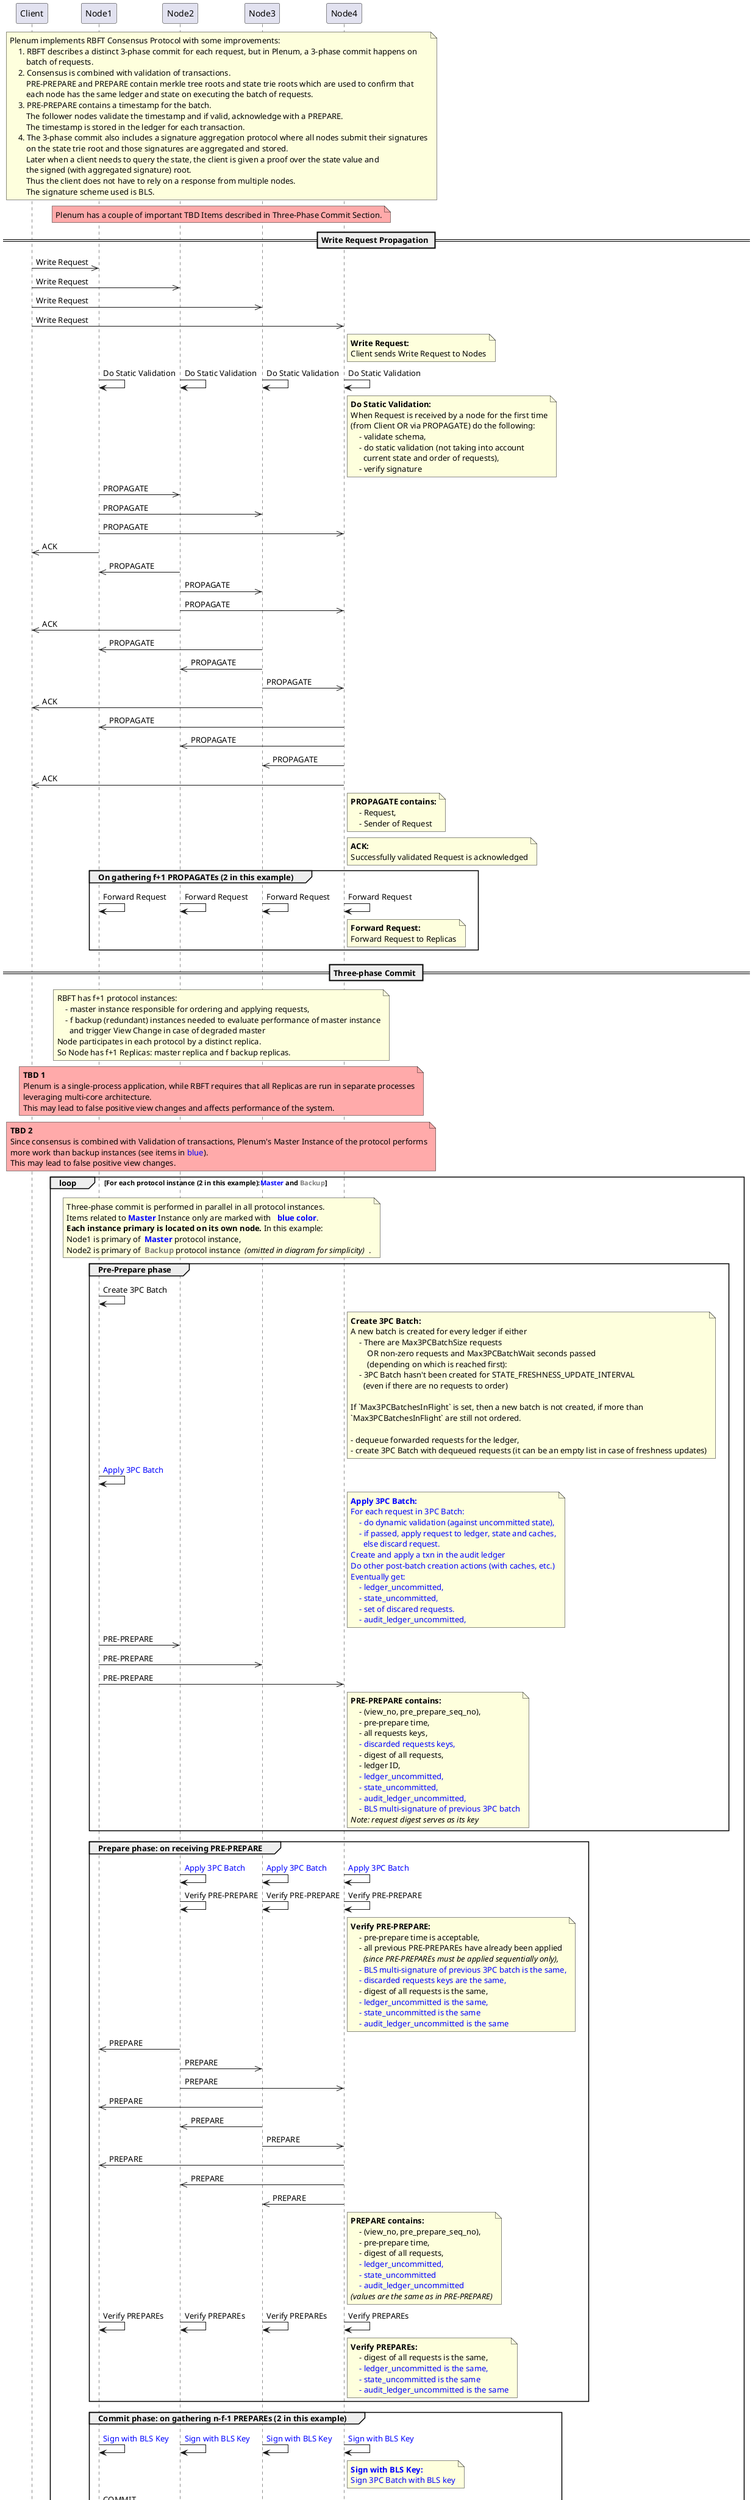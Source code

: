 @startuml
!pragma teoz true
hide footbox

participant Client
participant Node1
participant Node2
participant Node3
participant Node4

note over Node1, Node4
    Plenum implements RBFT Consensus Protocol with some improvements:
        1. RBFT describes a distinct 3-phase commit for each request, but in Plenum, a 3-phase commit happens on
            batch of requests.
        2. Consensus is combined with validation of transactions.
            PRE-PREPARE and PREPARE contain merkle tree roots and state trie roots which are used to confirm that
            each node has the same ledger and state on executing the batch of requests.
        3. PRE-PREPARE contains a timestamp for the batch.
            The follower nodes validate the timestamp and if valid, acknowledge with a PREPARE.
            The timestamp is stored in the ledger for each transaction.
        4. The 3-phase commit also includes a signature aggregation protocol where all nodes submit their signatures
            on the state trie root and those signatures are aggregated and stored.
            Later when a client needs to query the state, the client is given a proof over the state value and
            the signed (with aggregated signature) root.
            Thus the client does not have to rely on a response from multiple nodes.
            The signature scheme used is BLS.
end note

note over Node1, Node4 #FFAAAA
   Plenum has a couple of important TBD Items described in Three-Phase Commit Section.
end note


== Write Request Propagation ==

Client ->> Node1: Write Request
Client ->> Node2: Write Request
Client ->> Node3: Write Request
Client ->> Node4: Write Request
note right Node4
    <b>Write Request:
    Client sends Write Request to Nodes
end note

Node1 -> Node1: Do Static Validation
& Node2 -> Node2: Do Static Validation
& Node3 -> Node3: Do Static Validation
& Node4 -> Node4: Do Static Validation
note right Node4
    <b>Do Static Validation:
    When Request is received by a node for the first time
    (from Client OR via PROPAGATE) do the following:
        - validate schema,
        - do static validation (not taking into account
          current state and order of requests),
        - verify signature
end note

Node1 ->> Node2: PROPAGATE
Node1 ->> Node3: PROPAGATE
Node1 ->> Node4: PROPAGATE
Node1 ->> Client: ACK

Node2 ->> Node1: PROPAGATE
Node2 ->> Node3: PROPAGATE
Node2 ->> Node4: PROPAGATE
Node2 ->> Client: ACK

Node3 ->> Node1: PROPAGATE
Node3 ->> Node2: PROPAGATE
Node3 ->> Node4: PROPAGATE
Node3 ->> Client: ACK

Node4 ->> Node1: PROPAGATE
Node4 ->> Node2: PROPAGATE
Node4 ->> Node3: PROPAGATE
Node4 ->> Client: ACK

note right Node4
    <b>PROPAGATE contains:
        - Request,
        - Sender of Request
end note

note right Node4
    <b>ACK:
    Successfully validated Request is acknowledged
end note

group On gathering f+1 PROPAGATEs (2 in this example)
    Node1 -> Node1: Forward Request
    & Node2 -> Node2: Forward Request
    & Node3 -> Node3: Forward Request
    & Node4 -> Node4: Forward Request
    note right Node4
        <b>Forward Request:
        Forward Request to Replicas
    end note
end note

== Three-phase Commit ==

note over Node1, Node4
    RBFT has f+1 protocol instances:
        - master instance responsible for ordering and applying requests,
        - f backup (redundant) instances needed to evaluate performance of master instance
          and trigger View Change in case of degraded master
    Node participates in each protocol by a distinct replica.
    So Node has f+1 Replicas: master replica and f backup replicas.
end note

note over Node1, Node4 #FFAAAA
    <b>TBD 1
    Plenum is a single-process application, while RBFT requires that all Replicas are run in separate processes
    leveraging multi-core architecture.
    This may lead to false positive view changes and affects performance of the system.
end note

note over Node1, Node4 #FFAAAA
    <b>TBD 2
    Since consensus is combined with Validation of transactions, Plenum's Master Instance of the protocol performs
    more work than backup instances (see items in <color blue>blue</color>).
    This may lead to false positive view changes.
end note

loop For each protocol instance (2 in this example):<color blue>Master</color> and <color gray>Backup</color>

    note over Node1, Node4
        Three-phase commit is performed in parallel in all protocol instances.
        Items related to <color blue><b>Master</b></color> Instance only are marked with   <color blue><b>blue color</b></color>.
        <b>Each instance primary is located on its own node.</b> In this example:
        Node1 is primary of  <color blue><b>Master</b></color> protocol instance,
        Node2 is primary of  <color gray><b>Backup</b></color> protocol instance <i> (omitted in diagram for simplicity)</i>  .
    end note

    group Pre-Prepare phase

        Node1 -> Node1: Create 3PC Batch
        note right Node4
            <b>Create 3PC Batch:</b>
            A new batch is created for every ledger if either
                - There are Max3PCBatchSize requests
                    OR non-zero requests and Max3PCBatchWait seconds passed
                    (depending on which is reached first):
                - 3PC Batch hasn't been created for STATE_FRESHNESS_UPDATE_INTERVAL
                  (even if there are no requests to order)

            If `Max3PCBatchesInFlight` is set, then a new batch is not created, if more than
            `Max3PCBatchesInFlight` are still not ordered.

            - dequeue forwarded requests for the ledger,
            - create 3PC Batch with dequeued requests (it can be an empty list in case of freshness updates)
        end note

        Node1 -> Node1: <color blue>Apply 3PC Batch
        note right Node4 
            <color blue><b>Apply 3PC Batch:
            <color blue>For each request in 3PC Batch:
                <color blue>- do dynamic validation (against uncommitted state),
                <color blue>- if passed, apply request to ledger, state and caches,
                <color blue>  else discard request.
            <color blue>Create and apply a txn in the audit ledger
            <color blue>Do other post-batch creation actions (with caches, etc.)
            <color blue>Eventually get:
                <color blue>- ledger_uncommitted,
                <color blue>- state_uncommitted,
                <color blue>- set of discared requests.
                <color blue>- audit_ledger_uncommitted,
        end note

        Node1 ->> Node2: PRE-PREPARE
        Node1 ->> Node3: PRE-PREPARE
        Node1 ->> Node4: PRE-PREPARE
        note right Node4
            <b>PRE-PREPARE contains:
                - (view_no, pre_prepare_seq_no),
                - pre-prepare time,
                - all requests keys,
                <color blue>- discarded requests keys,
                - digest of all requests,
                - ledger ID,
                <color blue>- ledger_uncommitted,
                <color blue>- state_uncommitted,
                <color blue>- audit_ledger_uncommitted,
                <color blue>- BLS multi-signature of previous 3PC batch
            <i>Note: request digest serves as its key
        end note

    end

    group Prepare phase: on receiving PRE-PREPARE

            Node2 -> Node2: <color blue>Apply 3PC Batch
            & Node3 -> Node3: <color blue>Apply 3PC Batch
            & Node4 -> Node4: <color blue>Apply 3PC Batch

            Node2 -> Node2: Verify PRE-PREPARE
            & Node3 -> Node3: Verify PRE-PREPARE
            & Node4 -> Node4: Verify PRE-PREPARE
            note right Node4
                <b>Verify PRE-PREPARE:
                    - pre-prepare time is acceptable,
                    - all previous PRE-PREPAREs have already been applied
                      <i>(since PRE-PREPAREs must be applied sequentially only),
                    <color blue>- BLS multi-signature of previous 3PC batch is the same,
                    <color blue>- discarded requests keys are the same,
                    - digest of all requests is the same,
                    <color blue>- ledger_uncommitted is the same,
                    <color blue>- state_uncommitted is the same
                    <color blue>- audit_ledger_uncommitted is the same
            end note

            Node2 ->> Node1: PREPARE
            Node2 ->> Node3: PREPARE
            Node2 ->> Node4: PREPARE

            Node3 ->> Node1: PREPARE
            Node3 ->> Node2: PREPARE
            Node3 ->> Node4: PREPARE

            Node4 ->> Node1: PREPARE
            Node4 ->> Node2: PREPARE
            Node4 ->> Node3: PREPARE

            note right Node4
                <b>PREPARE contains:
                    - (view_no, pre_prepare_seq_no),
                    - pre-prepare time,
                    - digest of all requests,
                    <color blue>- ledger_uncommitted,
                    <color blue>- state_uncommitted
                    <color blue>- audit_ledger_uncommitted
                <i>(values are the same as in PRE-PREPARE)
            end note

        Node1 -> Node1: Verify PREPAREs
        & Node2 -> Node2: Verify PREPAREs
        & Node3 -> Node3: Verify PREPAREs
        & Node4 -> Node4: Verify PREPAREs
        note right Node4
            <b>Verify PREPAREs:
                - digest of all requests is the same,
                <color blue>- ledger_uncommitted is the same,
                <color blue>- state_uncommitted is the same
                <color blue>- audit_ledger_uncommitted is the same
        end note

    end

    group Commit phase: on gathering n-f-1 PREPAREs (2 in this example)

        Node1 -> Node1: <color blue>Sign with BLS Key
        & Node2 -> Node2: <color blue>Sign with BLS Key
        & Node3 -> Node3: <color blue>Sign with BLS Key
        & Node4 -> Node4: <color blue>Sign with BLS Key
        note right Node4
            <color blue><b>Sign with BLS Key:
            <color blue>Sign 3PC Batch with BLS key
        end note

        Node1 ->> Node2: COMMIT
        Node1 ->> Node3: COMMIT
        Node1 ->> Node4: COMMIT

        Node2 ->> Node1: COMMIT
        Node2 ->> Node3: COMMIT
        Node2 ->> Node4: COMMIT

        Node3 ->> Node1: COMMIT
        Node3 ->> Node2: COMMIT
        Node3 ->> Node4: COMMIT

        Node4 ->> Node1: COMMIT
        Node4 ->> Node2: COMMIT
        Node4 ->> Node3: COMMIT

        note right Node4
            <b>COMMIT contains:
                - (view_no, pre_prepare_seq_no),
                - <color blue>BLS signature
        end note

        Node1 -> Node1: Verify COMMITs
        & Node2 -> Node2: Verify COMMITs
        & Node3 -> Node3: Verify COMMITs
        & Node4 -> Node4: Verify COMMITs
        note right Node4
            <b>Verify COMMITs:
                <color blue>- Verify BLS signature according to sending node
        end note

    end

    group Order phase: on gathering n-f COMMITs (3 in this example)

        Node1 -> Node1: <color blue>Calculate\n<color blue>BLS Multi-signature
        & Node2 -> Node2: <color blue>Calculate\n<color blue>BLS Multi-signature
        & Node3 -> Node3: <color blue>Calculate\n<color blue>BLS Multi-signature
        & Node4 -> Node4: <color blue>Calculate\n<color blue>BLS Multi-signature
        note right Node4
            <color blue><b>Calculate BLS Multi-signature:
            <color blue>Calculate BLS multi-signature using
            <color blue>BLS signatures from nodes in consensus
        end note

        Node1 -> Node1: Order 3PC Batch
        & Node2 -> Node2: Order 3PC Batch
        & Node3 -> Node3: Order 3PC Batch
        & Node4 -> Node4: Order 3PC Batch
        note right Node4
            <b>Order 3PC Batch:
            Return ordered 3PC Batch to Node
        end note

    end

end loop

== Writing to Ledger ==

Node1 -> Node1: Execute 3PC Batch\nfrom <color blue>Master</color>
& Node2 -> Node2: Execute 3PC Batch\nfrom <color blue>Master</color>
& Node3 -> Node3: Execute 3PC Batch\nfrom <color blue>Master</color>
& Node4 -> Node4: Execute 3PC Batch\nfrom <color blue>Master</color>
note right Node4
    <b>Execute 3PC Batch from <color blue>Master</color>:
    Execute 3PC batch from <color blue>Master</color> protocol instance:
        - commit ledger_uncommitted,
        - commit state_uncommitted
        - commit audit_ledger_uncommitted
        - commit caches
        - update `seqNoDb` (requestKey -> seqNo mapping)
end note

Node1 ->> Client: REPLY
Node2 ->> Client: REPLY
Node3 ->> Client: REPLY
Node4 ->> Client: REPLY
note right Node4
    <b>REPLY:
    Request written to ledger is replied
end note

@enduml
